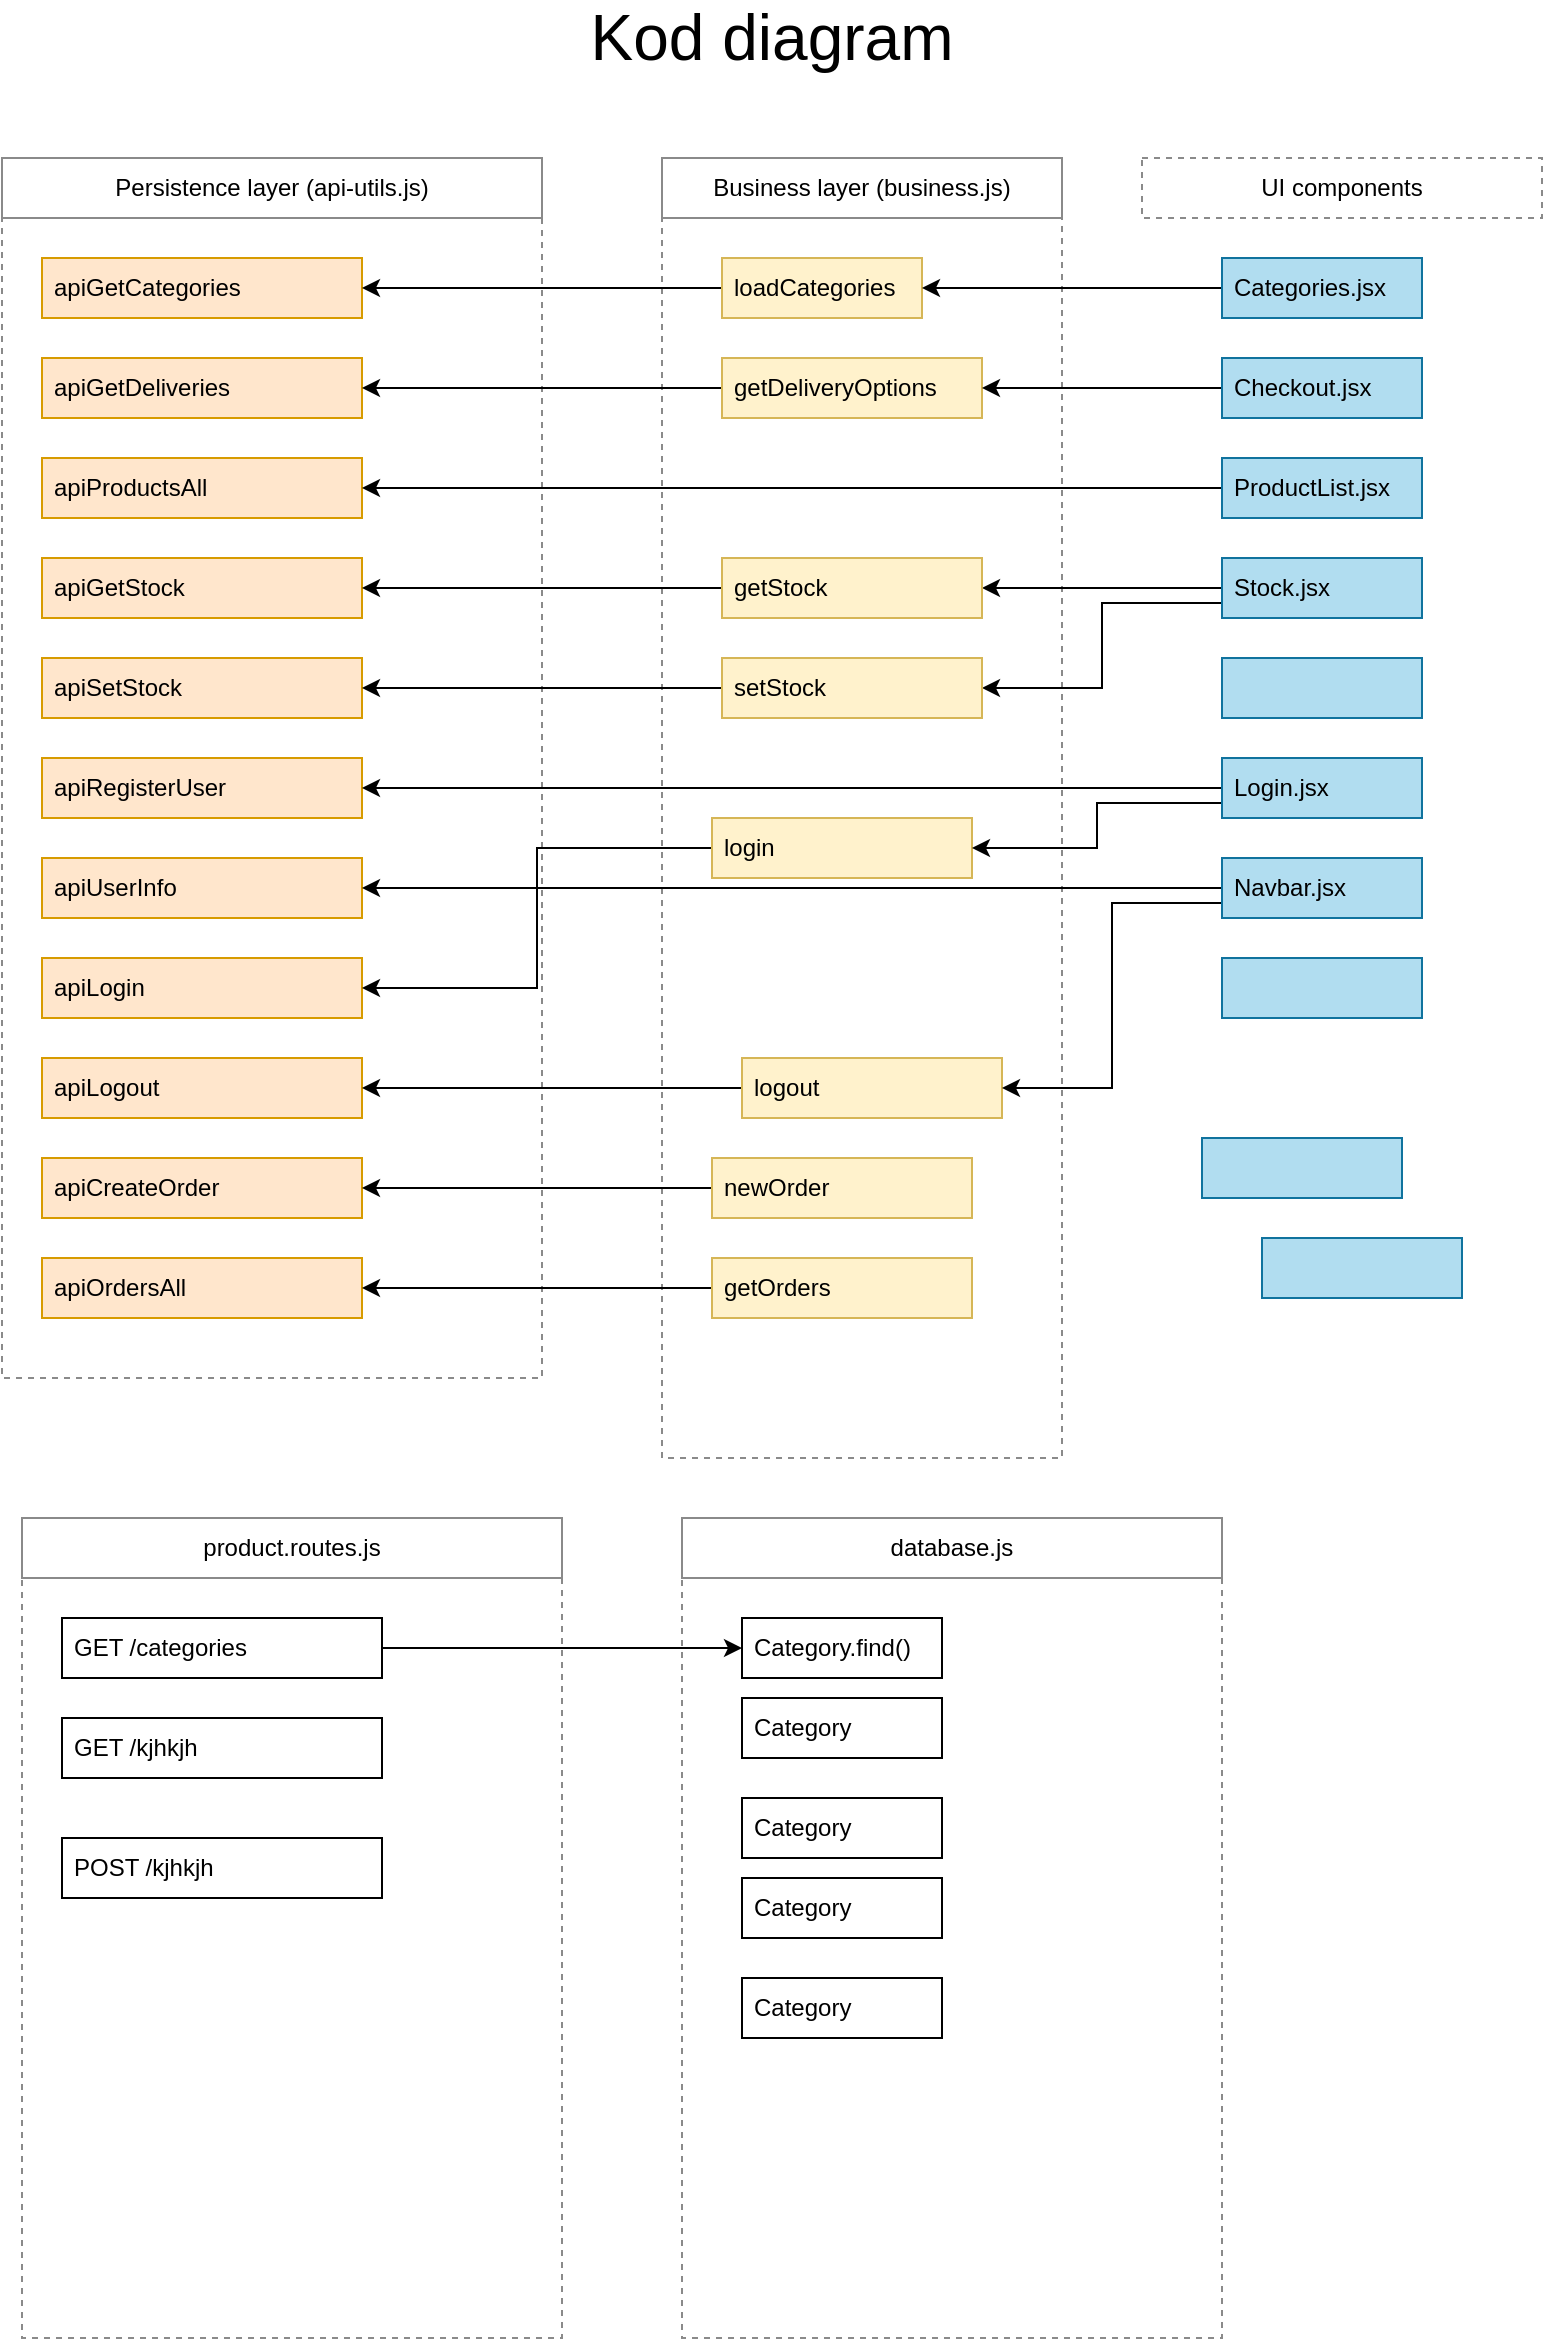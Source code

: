 <mxfile version="14.5.4" type="github">
  <diagram id="MoM5Yc-WdXtT5yfQl9O-" name="Page-1">
    <mxGraphModel dx="852" dy="886" grid="1" gridSize="10" guides="1" tooltips="1" connect="1" arrows="1" fold="1" page="1" pageScale="1" pageWidth="827" pageHeight="1169" math="0" shadow="0">
      <root>
        <mxCell id="0" />
        <mxCell id="1" parent="0" />
        <mxCell id="j5chtlUEMOQMWZcri_9O-9" value="&lt;span style=&quot;color: rgba(0 , 0 , 0 , 0) ; font-family: monospace ; font-size: 0px&quot;&gt;%3CmxGraphModel%3E%3Croot%3E%3CmxCell%20id%3D%220%22%2F%3E%3CmxCell%20id%3D%221%22%20parent%3D%220%22%2F%3E%3CmxCell%20id%3D%222%22%20value%3D%22getDeliveryOptions%22%20style%3D%22rounded%3D0%3BwhiteSpace%3Dwrap%3Bhtml%3D1%3Balign%3Dleft%3BspacingLeft%3D4%3BspacingRight%3D4%3BfillColor%3D%23fff2cc%3BstrokeColor%3D%23d6b656%3B%22%20vertex%3D%221%22%20parent%3D%221%22%3E%3CmxGeometry%20x%3D%22380%22%20y%3D%22220%22%20width%3D%22130%22%20height%3D%2230%22%20as%3D%22geometry%22%2F%3E%3C%2FmxCell%3E%3C%2Froot%3E%3C%2FmxGraphModel%3E&lt;/span&gt;" style="rounded=0;whiteSpace=wrap;html=1;dashed=1;strokeColor=#8A8A8A;fillColor=none;align=left;" vertex="1" parent="1">
          <mxGeometry x="350" y="120" width="200" height="650" as="geometry" />
        </mxCell>
        <mxCell id="j5chtlUEMOQMWZcri_9O-7" value="" style="rounded=0;whiteSpace=wrap;html=1;dashed=1;strokeColor=#8A8A8A;fillColor=none;align=left;" vertex="1" parent="1">
          <mxGeometry x="20" y="120" width="270" height="610" as="geometry" />
        </mxCell>
        <mxCell id="j5chtlUEMOQMWZcri_9O-2" value="apiGetCategories" style="rounded=0;whiteSpace=wrap;html=1;align=left;spacingLeft=4;spacingRight=4;fillColor=#ffe6cc;strokeColor=#d79b00;" vertex="1" parent="1">
          <mxGeometry x="40" y="170" width="160" height="30" as="geometry" />
        </mxCell>
        <mxCell id="j5chtlUEMOQMWZcri_9O-3" value="&lt;font style=&quot;font-size: 32px&quot;&gt;Kod diagram&lt;/font&gt;" style="text;html=1;strokeColor=none;fillColor=none;align=center;verticalAlign=middle;whiteSpace=wrap;rounded=0;" vertex="1" parent="1">
          <mxGeometry x="200" y="50" width="410" height="20" as="geometry" />
        </mxCell>
        <mxCell id="j5chtlUEMOQMWZcri_9O-4" value="apiGetDeliveries" style="rounded=0;whiteSpace=wrap;html=1;align=left;spacingLeft=4;spacingRight=4;fillColor=#ffe6cc;strokeColor=#d79b00;" vertex="1" parent="1">
          <mxGeometry x="40" y="220" width="160" height="30" as="geometry" />
        </mxCell>
        <mxCell id="j5chtlUEMOQMWZcri_9O-8" value="Persistence layer (api-utils.js)" style="rounded=0;whiteSpace=wrap;html=1;strokeColor=#8A8A8A;fillColor=none;align=center;" vertex="1" parent="1">
          <mxGeometry x="20" y="120" width="270" height="30" as="geometry" />
        </mxCell>
        <mxCell id="j5chtlUEMOQMWZcri_9O-10" value="Business layer (business.js)" style="rounded=0;whiteSpace=wrap;html=1;strokeColor=#8A8A8A;fillColor=none;align=center;" vertex="1" parent="1">
          <mxGeometry x="350" y="120" width="200" height="30" as="geometry" />
        </mxCell>
        <mxCell id="j5chtlUEMOQMWZcri_9O-36" style="edgeStyle=orthogonalEdgeStyle;rounded=0;orthogonalLoop=1;jettySize=auto;html=1;entryX=1;entryY=0.5;entryDx=0;entryDy=0;" edge="1" parent="1" source="j5chtlUEMOQMWZcri_9O-11" target="j5chtlUEMOQMWZcri_9O-2">
          <mxGeometry relative="1" as="geometry" />
        </mxCell>
        <mxCell id="j5chtlUEMOQMWZcri_9O-11" value="loadCategories" style="rounded=0;whiteSpace=wrap;html=1;align=left;spacingLeft=4;spacingRight=4;fillColor=#fff2cc;strokeColor=#d6b656;" vertex="1" parent="1">
          <mxGeometry x="380" y="170" width="100" height="30" as="geometry" />
        </mxCell>
        <mxCell id="j5chtlUEMOQMWZcri_9O-17" value="" style="rounded=0;whiteSpace=wrap;html=1;dashed=1;strokeColor=#8A8A8A;fillColor=none;align=left;" vertex="1" parent="1">
          <mxGeometry x="30" y="800" width="270" height="410" as="geometry" />
        </mxCell>
        <mxCell id="j5chtlUEMOQMWZcri_9O-18" value="GET /categories" style="rounded=0;whiteSpace=wrap;html=1;align=left;spacingLeft=4;spacingRight=4;" vertex="1" parent="1">
          <mxGeometry x="50" y="850" width="160" height="30" as="geometry" />
        </mxCell>
        <mxCell id="j5chtlUEMOQMWZcri_9O-19" value="GET /kjhkjh" style="rounded=0;whiteSpace=wrap;html=1;align=left;spacingLeft=4;spacingRight=4;" vertex="1" parent="1">
          <mxGeometry x="50" y="900" width="160" height="30" as="geometry" />
        </mxCell>
        <mxCell id="j5chtlUEMOQMWZcri_9O-20" value="POST /kjhkjh" style="rounded=0;whiteSpace=wrap;html=1;align=left;spacingLeft=4;spacingRight=4;" vertex="1" parent="1">
          <mxGeometry x="50" y="960" width="160" height="30" as="geometry" />
        </mxCell>
        <mxCell id="j5chtlUEMOQMWZcri_9O-21" value="product.routes.js" style="rounded=0;whiteSpace=wrap;html=1;strokeColor=#8A8A8A;fillColor=none;align=center;" vertex="1" parent="1">
          <mxGeometry x="30" y="800" width="270" height="30" as="geometry" />
        </mxCell>
        <mxCell id="j5chtlUEMOQMWZcri_9O-22" value="" style="rounded=0;whiteSpace=wrap;html=1;dashed=1;strokeColor=#8A8A8A;fillColor=none;align=left;" vertex="1" parent="1">
          <mxGeometry x="360" y="800" width="270" height="410" as="geometry" />
        </mxCell>
        <mxCell id="j5chtlUEMOQMWZcri_9O-23" value="database.js" style="rounded=0;whiteSpace=wrap;html=1;strokeColor=#8A8A8A;fillColor=none;align=center;" vertex="1" parent="1">
          <mxGeometry x="360" y="800" width="270" height="30" as="geometry" />
        </mxCell>
        <mxCell id="j5chtlUEMOQMWZcri_9O-24" value="Category.find()" style="rounded=0;whiteSpace=wrap;html=1;align=left;spacingLeft=4;spacingRight=4;" vertex="1" parent="1">
          <mxGeometry x="390" y="850" width="100" height="30" as="geometry" />
        </mxCell>
        <mxCell id="j5chtlUEMOQMWZcri_9O-25" value="Category" style="rounded=0;whiteSpace=wrap;html=1;align=left;spacingLeft=4;spacingRight=4;" vertex="1" parent="1">
          <mxGeometry x="390" y="890" width="100" height="30" as="geometry" />
        </mxCell>
        <mxCell id="j5chtlUEMOQMWZcri_9O-26" value="Category" style="rounded=0;whiteSpace=wrap;html=1;align=left;spacingLeft=4;spacingRight=4;" vertex="1" parent="1">
          <mxGeometry x="390" y="940" width="100" height="30" as="geometry" />
        </mxCell>
        <mxCell id="j5chtlUEMOQMWZcri_9O-27" value="Category" style="rounded=0;whiteSpace=wrap;html=1;align=left;spacingLeft=4;spacingRight=4;" vertex="1" parent="1">
          <mxGeometry x="390" y="980" width="100" height="30" as="geometry" />
        </mxCell>
        <mxCell id="j5chtlUEMOQMWZcri_9O-28" value="Category" style="rounded=0;whiteSpace=wrap;html=1;align=left;spacingLeft=4;spacingRight=4;" vertex="1" parent="1">
          <mxGeometry x="390" y="1030" width="100" height="30" as="geometry" />
        </mxCell>
        <mxCell id="j5chtlUEMOQMWZcri_9O-29" value="" style="endArrow=classic;html=1;exitX=1;exitY=0.5;exitDx=0;exitDy=0;entryX=0;entryY=0.5;entryDx=0;entryDy=0;" edge="1" parent="1" source="j5chtlUEMOQMWZcri_9O-18" target="j5chtlUEMOQMWZcri_9O-24">
          <mxGeometry width="50" height="50" relative="1" as="geometry">
            <mxPoint x="310" y="980" as="sourcePoint" />
            <mxPoint x="360" y="930" as="targetPoint" />
          </mxGeometry>
        </mxCell>
        <mxCell id="j5chtlUEMOQMWZcri_9O-35" style="edgeStyle=orthogonalEdgeStyle;rounded=0;orthogonalLoop=1;jettySize=auto;html=1;exitX=0;exitY=0.5;exitDx=0;exitDy=0;" edge="1" parent="1" source="j5chtlUEMOQMWZcri_9O-31" target="j5chtlUEMOQMWZcri_9O-11">
          <mxGeometry relative="1" as="geometry" />
        </mxCell>
        <mxCell id="j5chtlUEMOQMWZcri_9O-31" value="Categories.jsx" style="rounded=0;whiteSpace=wrap;html=1;align=left;spacingLeft=4;spacingRight=4;fillColor=#b1ddf0;strokeColor=#10739e;" vertex="1" parent="1">
          <mxGeometry x="630" y="170" width="100" height="30" as="geometry" />
        </mxCell>
        <mxCell id="j5chtlUEMOQMWZcri_9O-33" value="UI components" style="rounded=0;whiteSpace=wrap;html=1;strokeColor=#8A8A8A;fillColor=none;align=center;dashed=1;" vertex="1" parent="1">
          <mxGeometry x="590" y="120" width="200" height="30" as="geometry" />
        </mxCell>
        <mxCell id="j5chtlUEMOQMWZcri_9O-38" style="edgeStyle=orthogonalEdgeStyle;rounded=0;orthogonalLoop=1;jettySize=auto;html=1;" edge="1" parent="1" source="j5chtlUEMOQMWZcri_9O-37" target="j5chtlUEMOQMWZcri_9O-4">
          <mxGeometry relative="1" as="geometry" />
        </mxCell>
        <mxCell id="j5chtlUEMOQMWZcri_9O-37" value="getDeliveryOptions" style="rounded=0;whiteSpace=wrap;html=1;align=left;spacingLeft=4;spacingRight=4;fillColor=#fff2cc;strokeColor=#d6b656;" vertex="1" parent="1">
          <mxGeometry x="380" y="220" width="130" height="30" as="geometry" />
        </mxCell>
        <mxCell id="j5chtlUEMOQMWZcri_9O-40" style="edgeStyle=orthogonalEdgeStyle;rounded=0;orthogonalLoop=1;jettySize=auto;html=1;" edge="1" parent="1" source="j5chtlUEMOQMWZcri_9O-39" target="j5chtlUEMOQMWZcri_9O-37">
          <mxGeometry relative="1" as="geometry" />
        </mxCell>
        <mxCell id="j5chtlUEMOQMWZcri_9O-39" value="Checkout.jsx" style="rounded=0;whiteSpace=wrap;html=1;align=left;spacingLeft=4;spacingRight=4;fillColor=#b1ddf0;strokeColor=#10739e;" vertex="1" parent="1">
          <mxGeometry x="630" y="220" width="100" height="30" as="geometry" />
        </mxCell>
        <mxCell id="j5chtlUEMOQMWZcri_9O-42" value="apiProductsAll" style="rounded=0;whiteSpace=wrap;html=1;align=left;spacingLeft=4;spacingRight=4;fillColor=#ffe6cc;strokeColor=#d79b00;" vertex="1" parent="1">
          <mxGeometry x="40" y="270" width="160" height="30" as="geometry" />
        </mxCell>
        <mxCell id="j5chtlUEMOQMWZcri_9O-51" style="edgeStyle=orthogonalEdgeStyle;rounded=0;orthogonalLoop=1;jettySize=auto;html=1;exitX=0;exitY=0.5;exitDx=0;exitDy=0;entryX=1;entryY=0.5;entryDx=0;entryDy=0;" edge="1" parent="1" source="j5chtlUEMOQMWZcri_9O-43" target="j5chtlUEMOQMWZcri_9O-42">
          <mxGeometry relative="1" as="geometry" />
        </mxCell>
        <mxCell id="j5chtlUEMOQMWZcri_9O-43" value="ProductList.jsx" style="rounded=0;whiteSpace=wrap;html=1;align=left;spacingLeft=4;spacingRight=4;fillColor=#b1ddf0;strokeColor=#10739e;" vertex="1" parent="1">
          <mxGeometry x="630" y="270" width="100" height="30" as="geometry" />
        </mxCell>
        <mxCell id="j5chtlUEMOQMWZcri_9O-48" value="apiGetStock" style="rounded=0;whiteSpace=wrap;html=1;align=left;spacingLeft=4;spacingRight=4;fillColor=#ffe6cc;strokeColor=#d79b00;" vertex="1" parent="1">
          <mxGeometry x="40" y="320" width="160" height="30" as="geometry" />
        </mxCell>
        <mxCell id="j5chtlUEMOQMWZcri_9O-52" style="edgeStyle=orthogonalEdgeStyle;rounded=0;orthogonalLoop=1;jettySize=auto;html=1;exitX=0;exitY=0.5;exitDx=0;exitDy=0;entryX=1;entryY=0.5;entryDx=0;entryDy=0;" edge="1" parent="1" source="j5chtlUEMOQMWZcri_9O-49" target="j5chtlUEMOQMWZcri_9O-50">
          <mxGeometry relative="1" as="geometry" />
        </mxCell>
        <mxCell id="j5chtlUEMOQMWZcri_9O-88" style="edgeStyle=orthogonalEdgeStyle;rounded=0;orthogonalLoop=1;jettySize=auto;html=1;exitX=0;exitY=0.75;exitDx=0;exitDy=0;entryX=1;entryY=0.5;entryDx=0;entryDy=0;" edge="1" parent="1" source="j5chtlUEMOQMWZcri_9O-49" target="j5chtlUEMOQMWZcri_9O-62">
          <mxGeometry relative="1" as="geometry" />
        </mxCell>
        <mxCell id="j5chtlUEMOQMWZcri_9O-49" value="Stock.jsx" style="rounded=0;whiteSpace=wrap;html=1;align=left;spacingLeft=4;spacingRight=4;fillColor=#b1ddf0;strokeColor=#10739e;" vertex="1" parent="1">
          <mxGeometry x="630" y="320" width="100" height="30" as="geometry" />
        </mxCell>
        <mxCell id="j5chtlUEMOQMWZcri_9O-53" style="edgeStyle=orthogonalEdgeStyle;rounded=0;orthogonalLoop=1;jettySize=auto;html=1;exitX=0;exitY=0.5;exitDx=0;exitDy=0;entryX=1;entryY=0.5;entryDx=0;entryDy=0;" edge="1" parent="1" source="j5chtlUEMOQMWZcri_9O-50" target="j5chtlUEMOQMWZcri_9O-48">
          <mxGeometry relative="1" as="geometry" />
        </mxCell>
        <mxCell id="j5chtlUEMOQMWZcri_9O-50" value="getStock" style="rounded=0;whiteSpace=wrap;html=1;align=left;spacingLeft=4;spacingRight=4;fillColor=#fff2cc;strokeColor=#d6b656;" vertex="1" parent="1">
          <mxGeometry x="380" y="320" width="130" height="30" as="geometry" />
        </mxCell>
        <mxCell id="j5chtlUEMOQMWZcri_9O-55" value="apiSetStock" style="rounded=0;whiteSpace=wrap;html=1;align=left;spacingLeft=4;spacingRight=4;fillColor=#ffe6cc;strokeColor=#d79b00;" vertex="1" parent="1">
          <mxGeometry x="40" y="370" width="160" height="30" as="geometry" />
        </mxCell>
        <mxCell id="j5chtlUEMOQMWZcri_9O-56" value="apiRegisterUser" style="rounded=0;whiteSpace=wrap;html=1;align=left;spacingLeft=4;spacingRight=4;fillColor=#ffe6cc;strokeColor=#d79b00;" vertex="1" parent="1">
          <mxGeometry x="40" y="420" width="160" height="30" as="geometry" />
        </mxCell>
        <mxCell id="j5chtlUEMOQMWZcri_9O-57" value="apiUserInfo" style="rounded=0;whiteSpace=wrap;html=1;align=left;spacingLeft=4;spacingRight=4;fillColor=#ffe6cc;strokeColor=#d79b00;" vertex="1" parent="1">
          <mxGeometry x="40" y="470" width="160" height="30" as="geometry" />
        </mxCell>
        <mxCell id="j5chtlUEMOQMWZcri_9O-58" value="apiLogin" style="rounded=0;whiteSpace=wrap;html=1;align=left;spacingLeft=4;spacingRight=4;fillColor=#ffe6cc;strokeColor=#d79b00;" vertex="1" parent="1">
          <mxGeometry x="40" y="520" width="160" height="30" as="geometry" />
        </mxCell>
        <mxCell id="j5chtlUEMOQMWZcri_9O-59" value="apiLogout" style="rounded=0;whiteSpace=wrap;html=1;align=left;spacingLeft=4;spacingRight=4;fillColor=#ffe6cc;strokeColor=#d79b00;" vertex="1" parent="1">
          <mxGeometry x="40" y="570" width="160" height="30" as="geometry" />
        </mxCell>
        <mxCell id="j5chtlUEMOQMWZcri_9O-60" value="apiCreateOrder" style="rounded=0;whiteSpace=wrap;html=1;align=left;spacingLeft=4;spacingRight=4;fillColor=#ffe6cc;strokeColor=#d79b00;" vertex="1" parent="1">
          <mxGeometry x="40" y="620" width="160" height="30" as="geometry" />
        </mxCell>
        <mxCell id="j5chtlUEMOQMWZcri_9O-61" value="apiOrdersAll" style="rounded=0;whiteSpace=wrap;html=1;align=left;spacingLeft=4;spacingRight=4;fillColor=#ffe6cc;strokeColor=#d79b00;" vertex="1" parent="1">
          <mxGeometry x="40" y="670" width="160" height="30" as="geometry" />
        </mxCell>
        <mxCell id="j5chtlUEMOQMWZcri_9O-87" style="edgeStyle=orthogonalEdgeStyle;rounded=0;orthogonalLoop=1;jettySize=auto;html=1;" edge="1" parent="1" source="j5chtlUEMOQMWZcri_9O-62" target="j5chtlUEMOQMWZcri_9O-55">
          <mxGeometry relative="1" as="geometry" />
        </mxCell>
        <mxCell id="j5chtlUEMOQMWZcri_9O-62" value="setStock" style="rounded=0;whiteSpace=wrap;html=1;align=left;spacingLeft=4;spacingRight=4;fillColor=#fff2cc;strokeColor=#d6b656;" vertex="1" parent="1">
          <mxGeometry x="380" y="370" width="130" height="30" as="geometry" />
        </mxCell>
        <mxCell id="j5chtlUEMOQMWZcri_9O-82" style="edgeStyle=orthogonalEdgeStyle;rounded=0;orthogonalLoop=1;jettySize=auto;html=1;entryX=1;entryY=0.5;entryDx=0;entryDy=0;" edge="1" parent="1" source="j5chtlUEMOQMWZcri_9O-68" target="j5chtlUEMOQMWZcri_9O-58">
          <mxGeometry relative="1" as="geometry" />
        </mxCell>
        <mxCell id="j5chtlUEMOQMWZcri_9O-68" value="login" style="rounded=0;whiteSpace=wrap;html=1;align=left;spacingLeft=4;spacingRight=4;fillColor=#fff2cc;strokeColor=#d6b656;" vertex="1" parent="1">
          <mxGeometry x="375" y="450" width="130" height="30" as="geometry" />
        </mxCell>
        <mxCell id="j5chtlUEMOQMWZcri_9O-84" style="edgeStyle=orthogonalEdgeStyle;rounded=0;orthogonalLoop=1;jettySize=auto;html=1;entryX=1;entryY=0.5;entryDx=0;entryDy=0;" edge="1" parent="1" source="j5chtlUEMOQMWZcri_9O-69" target="j5chtlUEMOQMWZcri_9O-59">
          <mxGeometry relative="1" as="geometry" />
        </mxCell>
        <mxCell id="j5chtlUEMOQMWZcri_9O-69" value="logout" style="rounded=0;whiteSpace=wrap;html=1;align=left;spacingLeft=4;spacingRight=4;fillColor=#fff2cc;strokeColor=#d6b656;" vertex="1" parent="1">
          <mxGeometry x="390" y="570" width="130" height="30" as="geometry" />
        </mxCell>
        <mxCell id="j5chtlUEMOQMWZcri_9O-85" style="edgeStyle=orthogonalEdgeStyle;rounded=0;orthogonalLoop=1;jettySize=auto;html=1;entryX=1;entryY=0.5;entryDx=0;entryDy=0;" edge="1" parent="1" source="j5chtlUEMOQMWZcri_9O-70" target="j5chtlUEMOQMWZcri_9O-60">
          <mxGeometry relative="1" as="geometry" />
        </mxCell>
        <mxCell id="j5chtlUEMOQMWZcri_9O-70" value="newOrder" style="rounded=0;whiteSpace=wrap;html=1;align=left;spacingLeft=4;spacingRight=4;fillColor=#fff2cc;strokeColor=#d6b656;" vertex="1" parent="1">
          <mxGeometry x="375" y="620" width="130" height="30" as="geometry" />
        </mxCell>
        <mxCell id="j5chtlUEMOQMWZcri_9O-86" style="edgeStyle=orthogonalEdgeStyle;rounded=0;orthogonalLoop=1;jettySize=auto;html=1;entryX=1;entryY=0.5;entryDx=0;entryDy=0;" edge="1" parent="1" source="j5chtlUEMOQMWZcri_9O-71" target="j5chtlUEMOQMWZcri_9O-61">
          <mxGeometry relative="1" as="geometry" />
        </mxCell>
        <mxCell id="j5chtlUEMOQMWZcri_9O-71" value="getOrders" style="rounded=0;whiteSpace=wrap;html=1;align=left;spacingLeft=4;spacingRight=4;fillColor=#fff2cc;strokeColor=#d6b656;" vertex="1" parent="1">
          <mxGeometry x="375" y="670" width="130" height="30" as="geometry" />
        </mxCell>
        <mxCell id="j5chtlUEMOQMWZcri_9O-72" value="" style="rounded=0;whiteSpace=wrap;html=1;align=left;spacingLeft=4;spacingRight=4;fillColor=#b1ddf0;strokeColor=#10739e;" vertex="1" parent="1">
          <mxGeometry x="630" y="370" width="100" height="30" as="geometry" />
        </mxCell>
        <mxCell id="j5chtlUEMOQMWZcri_9O-79" style="edgeStyle=orthogonalEdgeStyle;rounded=0;orthogonalLoop=1;jettySize=auto;html=1;entryX=1;entryY=0.5;entryDx=0;entryDy=0;" edge="1" parent="1" source="j5chtlUEMOQMWZcri_9O-73" target="j5chtlUEMOQMWZcri_9O-56">
          <mxGeometry relative="1" as="geometry" />
        </mxCell>
        <mxCell id="j5chtlUEMOQMWZcri_9O-89" style="edgeStyle=orthogonalEdgeStyle;rounded=0;orthogonalLoop=1;jettySize=auto;html=1;exitX=0;exitY=0.75;exitDx=0;exitDy=0;entryX=1;entryY=0.5;entryDx=0;entryDy=0;" edge="1" parent="1" source="j5chtlUEMOQMWZcri_9O-73" target="j5chtlUEMOQMWZcri_9O-68">
          <mxGeometry relative="1" as="geometry" />
        </mxCell>
        <mxCell id="j5chtlUEMOQMWZcri_9O-73" value="Login.jsx" style="rounded=0;whiteSpace=wrap;html=1;align=left;spacingLeft=4;spacingRight=4;fillColor=#b1ddf0;strokeColor=#10739e;" vertex="1" parent="1">
          <mxGeometry x="630" y="420" width="100" height="30" as="geometry" />
        </mxCell>
        <mxCell id="j5chtlUEMOQMWZcri_9O-81" style="edgeStyle=orthogonalEdgeStyle;rounded=0;orthogonalLoop=1;jettySize=auto;html=1;" edge="1" parent="1" source="j5chtlUEMOQMWZcri_9O-74" target="j5chtlUEMOQMWZcri_9O-57">
          <mxGeometry relative="1" as="geometry" />
        </mxCell>
        <mxCell id="j5chtlUEMOQMWZcri_9O-90" style="edgeStyle=orthogonalEdgeStyle;rounded=0;orthogonalLoop=1;jettySize=auto;html=1;exitX=0;exitY=0.75;exitDx=0;exitDy=0;entryX=1;entryY=0.5;entryDx=0;entryDy=0;" edge="1" parent="1" source="j5chtlUEMOQMWZcri_9O-74" target="j5chtlUEMOQMWZcri_9O-69">
          <mxGeometry relative="1" as="geometry" />
        </mxCell>
        <mxCell id="j5chtlUEMOQMWZcri_9O-74" value="Navbar.jsx" style="rounded=0;whiteSpace=wrap;html=1;align=left;spacingLeft=4;spacingRight=4;fillColor=#b1ddf0;strokeColor=#10739e;" vertex="1" parent="1">
          <mxGeometry x="630" y="470" width="100" height="30" as="geometry" />
        </mxCell>
        <mxCell id="j5chtlUEMOQMWZcri_9O-75" value="" style="rounded=0;whiteSpace=wrap;html=1;align=left;spacingLeft=4;spacingRight=4;fillColor=#b1ddf0;strokeColor=#10739e;" vertex="1" parent="1">
          <mxGeometry x="630" y="520" width="100" height="30" as="geometry" />
        </mxCell>
        <mxCell id="j5chtlUEMOQMWZcri_9O-76" value="" style="rounded=0;whiteSpace=wrap;html=1;align=left;spacingLeft=4;spacingRight=4;fillColor=#b1ddf0;strokeColor=#10739e;" vertex="1" parent="1">
          <mxGeometry x="620" y="610" width="100" height="30" as="geometry" />
        </mxCell>
        <mxCell id="j5chtlUEMOQMWZcri_9O-77" value="" style="rounded=0;whiteSpace=wrap;html=1;align=left;spacingLeft=4;spacingRight=4;fillColor=#b1ddf0;strokeColor=#10739e;" vertex="1" parent="1">
          <mxGeometry x="650" y="660" width="100" height="30" as="geometry" />
        </mxCell>
      </root>
    </mxGraphModel>
  </diagram>
</mxfile>
